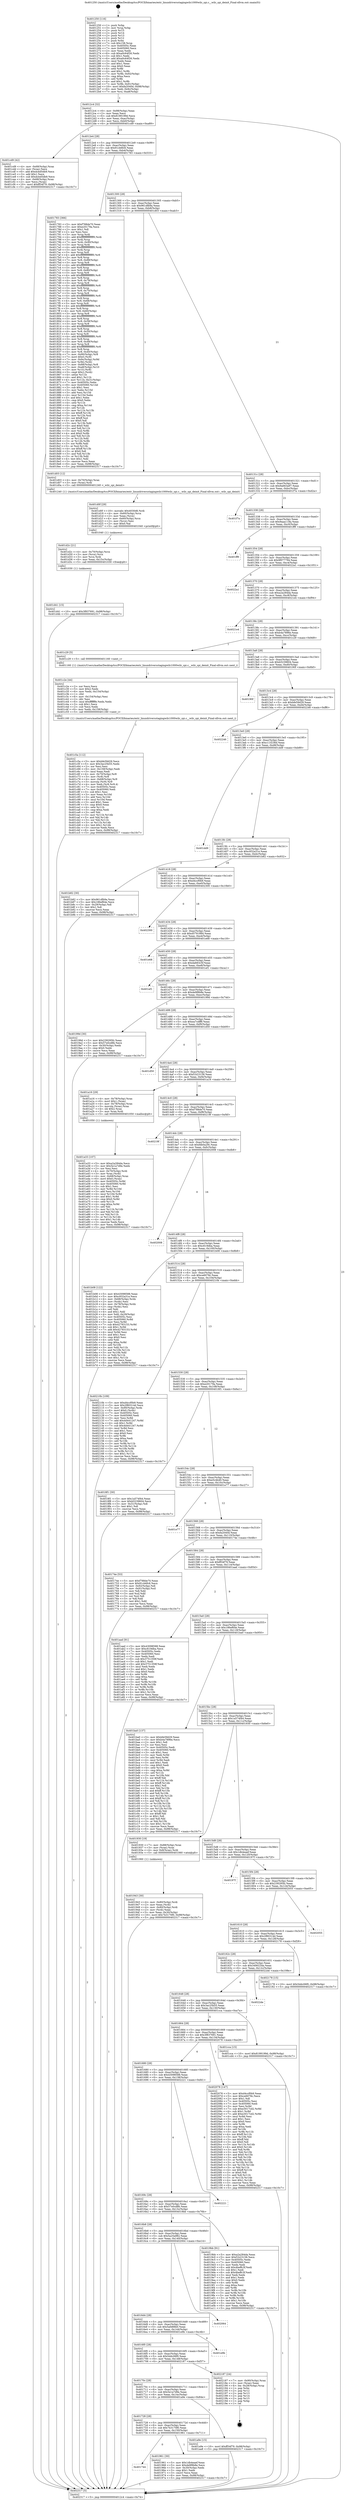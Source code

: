 digraph "0x401250" {
  label = "0x401250 (/mnt/c/Users/mathe/Desktop/tcc/POCII/binaries/extr_linuxdriversstagingwilc1000wilc_spi.c__wilc_spi_deinit_Final-ollvm.out::main(0))"
  labelloc = "t"
  node[shape=record]

  Entry [label="",width=0.3,height=0.3,shape=circle,fillcolor=black,style=filled]
  "0x4012c4" [label="{
     0x4012c4 [32]\l
     | [instrs]\l
     &nbsp;&nbsp;0x4012c4 \<+6\>: mov -0x98(%rbp),%eax\l
     &nbsp;&nbsp;0x4012ca \<+2\>: mov %eax,%ecx\l
     &nbsp;&nbsp;0x4012cc \<+6\>: sub $0x8199199d,%ecx\l
     &nbsp;&nbsp;0x4012d2 \<+6\>: mov %eax,-0xac(%rbp)\l
     &nbsp;&nbsp;0x4012d8 \<+6\>: mov %ecx,-0xb0(%rbp)\l
     &nbsp;&nbsp;0x4012de \<+6\>: je 0000000000401cd9 \<main+0xa89\>\l
  }"]
  "0x401cd9" [label="{
     0x401cd9 [42]\l
     | [instrs]\l
     &nbsp;&nbsp;0x401cd9 \<+4\>: mov -0x68(%rbp),%rax\l
     &nbsp;&nbsp;0x401cdd \<+2\>: mov (%rax),%ecx\l
     &nbsp;&nbsp;0x401cdf \<+6\>: add $0xdcbd5db9,%ecx\l
     &nbsp;&nbsp;0x401ce5 \<+3\>: add $0x1,%ecx\l
     &nbsp;&nbsp;0x401ce8 \<+6\>: sub $0xdcbd5db9,%ecx\l
     &nbsp;&nbsp;0x401cee \<+4\>: mov -0x68(%rbp),%rax\l
     &nbsp;&nbsp;0x401cf2 \<+2\>: mov %ecx,(%rax)\l
     &nbsp;&nbsp;0x401cf4 \<+10\>: movl $0xff34f79,-0x98(%rbp)\l
     &nbsp;&nbsp;0x401cfe \<+5\>: jmp 0000000000402317 \<main+0x10c7\>\l
  }"]
  "0x4012e4" [label="{
     0x4012e4 [28]\l
     | [instrs]\l
     &nbsp;&nbsp;0x4012e4 \<+5\>: jmp 00000000004012e9 \<main+0x99\>\l
     &nbsp;&nbsp;0x4012e9 \<+6\>: mov -0xac(%rbp),%eax\l
     &nbsp;&nbsp;0x4012ef \<+5\>: sub $0x91cb6fc6,%eax\l
     &nbsp;&nbsp;0x4012f4 \<+6\>: mov %eax,-0xb4(%rbp)\l
     &nbsp;&nbsp;0x4012fa \<+6\>: je 0000000000401783 \<main+0x533\>\l
  }"]
  Exit [label="",width=0.3,height=0.3,shape=circle,fillcolor=black,style=filled,peripheries=2]
  "0x401783" [label="{
     0x401783 [366]\l
     | [instrs]\l
     &nbsp;&nbsp;0x401783 \<+5\>: mov $0xf788de70,%eax\l
     &nbsp;&nbsp;0x401788 \<+5\>: mov $0xe20179a,%ecx\l
     &nbsp;&nbsp;0x40178d \<+2\>: mov $0x1,%dl\l
     &nbsp;&nbsp;0x40178f \<+2\>: xor %esi,%esi\l
     &nbsp;&nbsp;0x401791 \<+3\>: mov %rsp,%rdi\l
     &nbsp;&nbsp;0x401794 \<+4\>: add $0xfffffffffffffff0,%rdi\l
     &nbsp;&nbsp;0x401798 \<+3\>: mov %rdi,%rsp\l
     &nbsp;&nbsp;0x40179b \<+7\>: mov %rdi,-0x90(%rbp)\l
     &nbsp;&nbsp;0x4017a2 \<+3\>: mov %rsp,%rdi\l
     &nbsp;&nbsp;0x4017a5 \<+4\>: add $0xfffffffffffffff0,%rdi\l
     &nbsp;&nbsp;0x4017a9 \<+3\>: mov %rdi,%rsp\l
     &nbsp;&nbsp;0x4017ac \<+3\>: mov %rsp,%r8\l
     &nbsp;&nbsp;0x4017af \<+4\>: add $0xfffffffffffffff0,%r8\l
     &nbsp;&nbsp;0x4017b3 \<+3\>: mov %r8,%rsp\l
     &nbsp;&nbsp;0x4017b6 \<+7\>: mov %r8,-0x88(%rbp)\l
     &nbsp;&nbsp;0x4017bd \<+3\>: mov %rsp,%r8\l
     &nbsp;&nbsp;0x4017c0 \<+4\>: add $0xfffffffffffffff0,%r8\l
     &nbsp;&nbsp;0x4017c4 \<+3\>: mov %r8,%rsp\l
     &nbsp;&nbsp;0x4017c7 \<+4\>: mov %r8,-0x80(%rbp)\l
     &nbsp;&nbsp;0x4017cb \<+3\>: mov %rsp,%r8\l
     &nbsp;&nbsp;0x4017ce \<+4\>: add $0xfffffffffffffff0,%r8\l
     &nbsp;&nbsp;0x4017d2 \<+3\>: mov %r8,%rsp\l
     &nbsp;&nbsp;0x4017d5 \<+4\>: mov %r8,-0x78(%rbp)\l
     &nbsp;&nbsp;0x4017d9 \<+3\>: mov %rsp,%r8\l
     &nbsp;&nbsp;0x4017dc \<+4\>: add $0xfffffffffffffff0,%r8\l
     &nbsp;&nbsp;0x4017e0 \<+3\>: mov %r8,%rsp\l
     &nbsp;&nbsp;0x4017e3 \<+4\>: mov %r8,-0x70(%rbp)\l
     &nbsp;&nbsp;0x4017e7 \<+3\>: mov %rsp,%r8\l
     &nbsp;&nbsp;0x4017ea \<+4\>: add $0xfffffffffffffff0,%r8\l
     &nbsp;&nbsp;0x4017ee \<+3\>: mov %r8,%rsp\l
     &nbsp;&nbsp;0x4017f1 \<+4\>: mov %r8,-0x68(%rbp)\l
     &nbsp;&nbsp;0x4017f5 \<+3\>: mov %rsp,%r8\l
     &nbsp;&nbsp;0x4017f8 \<+4\>: add $0xfffffffffffffff0,%r8\l
     &nbsp;&nbsp;0x4017fc \<+3\>: mov %r8,%rsp\l
     &nbsp;&nbsp;0x4017ff \<+4\>: mov %r8,-0x60(%rbp)\l
     &nbsp;&nbsp;0x401803 \<+3\>: mov %rsp,%r8\l
     &nbsp;&nbsp;0x401806 \<+4\>: add $0xfffffffffffffff0,%r8\l
     &nbsp;&nbsp;0x40180a \<+3\>: mov %r8,%rsp\l
     &nbsp;&nbsp;0x40180d \<+4\>: mov %r8,-0x58(%rbp)\l
     &nbsp;&nbsp;0x401811 \<+3\>: mov %rsp,%r8\l
     &nbsp;&nbsp;0x401814 \<+4\>: add $0xfffffffffffffff0,%r8\l
     &nbsp;&nbsp;0x401818 \<+3\>: mov %r8,%rsp\l
     &nbsp;&nbsp;0x40181b \<+4\>: mov %r8,-0x50(%rbp)\l
     &nbsp;&nbsp;0x40181f \<+3\>: mov %rsp,%r8\l
     &nbsp;&nbsp;0x401822 \<+4\>: add $0xfffffffffffffff0,%r8\l
     &nbsp;&nbsp;0x401826 \<+3\>: mov %r8,%rsp\l
     &nbsp;&nbsp;0x401829 \<+4\>: mov %r8,-0x48(%rbp)\l
     &nbsp;&nbsp;0x40182d \<+3\>: mov %rsp,%r8\l
     &nbsp;&nbsp;0x401830 \<+4\>: add $0xfffffffffffffff0,%r8\l
     &nbsp;&nbsp;0x401834 \<+3\>: mov %r8,%rsp\l
     &nbsp;&nbsp;0x401837 \<+4\>: mov %r8,-0x40(%rbp)\l
     &nbsp;&nbsp;0x40183b \<+7\>: mov -0x90(%rbp),%r8\l
     &nbsp;&nbsp;0x401842 \<+7\>: movl $0x0,(%r8)\l
     &nbsp;&nbsp;0x401849 \<+7\>: mov -0x9c(%rbp),%r9d\l
     &nbsp;&nbsp;0x401850 \<+3\>: mov %r9d,(%rdi)\l
     &nbsp;&nbsp;0x401853 \<+7\>: mov -0x88(%rbp),%r8\l
     &nbsp;&nbsp;0x40185a \<+7\>: mov -0xa8(%rbp),%r10\l
     &nbsp;&nbsp;0x401861 \<+3\>: mov %r10,(%r8)\l
     &nbsp;&nbsp;0x401864 \<+3\>: cmpl $0x2,(%rdi)\l
     &nbsp;&nbsp;0x401867 \<+4\>: setne %r11b\l
     &nbsp;&nbsp;0x40186b \<+4\>: and $0x1,%r11b\l
     &nbsp;&nbsp;0x40186f \<+4\>: mov %r11b,-0x31(%rbp)\l
     &nbsp;&nbsp;0x401873 \<+7\>: mov 0x40505c,%ebx\l
     &nbsp;&nbsp;0x40187a \<+8\>: mov 0x405060,%r14d\l
     &nbsp;&nbsp;0x401882 \<+3\>: sub $0x1,%esi\l
     &nbsp;&nbsp;0x401885 \<+3\>: mov %ebx,%r15d\l
     &nbsp;&nbsp;0x401888 \<+3\>: add %esi,%r15d\l
     &nbsp;&nbsp;0x40188b \<+4\>: imul %r15d,%ebx\l
     &nbsp;&nbsp;0x40188f \<+3\>: and $0x1,%ebx\l
     &nbsp;&nbsp;0x401892 \<+3\>: cmp $0x0,%ebx\l
     &nbsp;&nbsp;0x401895 \<+4\>: sete %r11b\l
     &nbsp;&nbsp;0x401899 \<+4\>: cmp $0xa,%r14d\l
     &nbsp;&nbsp;0x40189d \<+4\>: setl %r12b\l
     &nbsp;&nbsp;0x4018a1 \<+3\>: mov %r11b,%r13b\l
     &nbsp;&nbsp;0x4018a4 \<+4\>: xor $0xff,%r13b\l
     &nbsp;&nbsp;0x4018a8 \<+3\>: mov %r12b,%sil\l
     &nbsp;&nbsp;0x4018ab \<+4\>: xor $0xff,%sil\l
     &nbsp;&nbsp;0x4018af \<+3\>: xor $0x0,%dl\l
     &nbsp;&nbsp;0x4018b2 \<+3\>: mov %r13b,%dil\l
     &nbsp;&nbsp;0x4018b5 \<+4\>: and $0x0,%dil\l
     &nbsp;&nbsp;0x4018b9 \<+3\>: and %dl,%r11b\l
     &nbsp;&nbsp;0x4018bc \<+3\>: mov %sil,%r8b\l
     &nbsp;&nbsp;0x4018bf \<+4\>: and $0x0,%r8b\l
     &nbsp;&nbsp;0x4018c3 \<+3\>: and %dl,%r12b\l
     &nbsp;&nbsp;0x4018c6 \<+3\>: or %r11b,%dil\l
     &nbsp;&nbsp;0x4018c9 \<+3\>: or %r12b,%r8b\l
     &nbsp;&nbsp;0x4018cc \<+3\>: xor %r8b,%dil\l
     &nbsp;&nbsp;0x4018cf \<+3\>: or %sil,%r13b\l
     &nbsp;&nbsp;0x4018d2 \<+4\>: xor $0xff,%r13b\l
     &nbsp;&nbsp;0x4018d6 \<+3\>: or $0x0,%dl\l
     &nbsp;&nbsp;0x4018d9 \<+3\>: and %dl,%r13b\l
     &nbsp;&nbsp;0x4018dc \<+3\>: or %r13b,%dil\l
     &nbsp;&nbsp;0x4018df \<+4\>: test $0x1,%dil\l
     &nbsp;&nbsp;0x4018e3 \<+3\>: cmovne %ecx,%eax\l
     &nbsp;&nbsp;0x4018e6 \<+6\>: mov %eax,-0x98(%rbp)\l
     &nbsp;&nbsp;0x4018ec \<+5\>: jmp 0000000000402317 \<main+0x10c7\>\l
  }"]
  "0x401300" [label="{
     0x401300 [28]\l
     | [instrs]\l
     &nbsp;&nbsp;0x401300 \<+5\>: jmp 0000000000401305 \<main+0xb5\>\l
     &nbsp;&nbsp;0x401305 \<+6\>: mov -0xac(%rbp),%eax\l
     &nbsp;&nbsp;0x40130b \<+5\>: sub $0x961dfb9a,%eax\l
     &nbsp;&nbsp;0x401310 \<+6\>: mov %eax,-0xb8(%rbp)\l
     &nbsp;&nbsp;0x401316 \<+6\>: je 0000000000401d03 \<main+0xab3\>\l
  }"]
  "0x401d41" [label="{
     0x401d41 [15]\l
     | [instrs]\l
     &nbsp;&nbsp;0x401d41 \<+10\>: movl $0x3f837691,-0x98(%rbp)\l
     &nbsp;&nbsp;0x401d4b \<+5\>: jmp 0000000000402317 \<main+0x10c7\>\l
  }"]
  "0x401d03" [label="{
     0x401d03 [12]\l
     | [instrs]\l
     &nbsp;&nbsp;0x401d03 \<+4\>: mov -0x70(%rbp),%rax\l
     &nbsp;&nbsp;0x401d07 \<+3\>: mov (%rax),%rdi\l
     &nbsp;&nbsp;0x401d0a \<+5\>: call 0000000000401240 \<_wilc_spi_deinit\>\l
     | [calls]\l
     &nbsp;&nbsp;0x401240 \{1\} (/mnt/c/Users/mathe/Desktop/tcc/POCII/binaries/extr_linuxdriversstagingwilc1000wilc_spi.c__wilc_spi_deinit_Final-ollvm.out::_wilc_spi_deinit)\l
  }"]
  "0x40131c" [label="{
     0x40131c [28]\l
     | [instrs]\l
     &nbsp;&nbsp;0x40131c \<+5\>: jmp 0000000000401321 \<main+0xd1\>\l
     &nbsp;&nbsp;0x401321 \<+6\>: mov -0xac(%rbp),%eax\l
     &nbsp;&nbsp;0x401327 \<+5\>: sub $0x9a663a97,%eax\l
     &nbsp;&nbsp;0x40132c \<+6\>: mov %eax,-0xbc(%rbp)\l
     &nbsp;&nbsp;0x401332 \<+6\>: je 0000000000401f7a \<main+0xd2a\>\l
  }"]
  "0x401d2c" [label="{
     0x401d2c [21]\l
     | [instrs]\l
     &nbsp;&nbsp;0x401d2c \<+4\>: mov -0x70(%rbp),%rcx\l
     &nbsp;&nbsp;0x401d30 \<+3\>: mov (%rcx),%rcx\l
     &nbsp;&nbsp;0x401d33 \<+3\>: mov %rcx,%rdi\l
     &nbsp;&nbsp;0x401d36 \<+6\>: mov %eax,-0x15c(%rbp)\l
     &nbsp;&nbsp;0x401d3c \<+5\>: call 0000000000401030 \<free@plt\>\l
     | [calls]\l
     &nbsp;&nbsp;0x401030 \{1\} (unknown)\l
  }"]
  "0x401f7a" [label="{
     0x401f7a\l
  }", style=dashed]
  "0x401338" [label="{
     0x401338 [28]\l
     | [instrs]\l
     &nbsp;&nbsp;0x401338 \<+5\>: jmp 000000000040133d \<main+0xed\>\l
     &nbsp;&nbsp;0x40133d \<+6\>: mov -0xac(%rbp),%eax\l
     &nbsp;&nbsp;0x401343 \<+5\>: sub $0x9aaa118a,%eax\l
     &nbsp;&nbsp;0x401348 \<+6\>: mov %eax,-0xc0(%rbp)\l
     &nbsp;&nbsp;0x40134e \<+6\>: je 0000000000401ff9 \<main+0xda9\>\l
  }"]
  "0x401d0f" [label="{
     0x401d0f [29]\l
     | [instrs]\l
     &nbsp;&nbsp;0x401d0f \<+10\>: movabs $0x4030d6,%rdi\l
     &nbsp;&nbsp;0x401d19 \<+4\>: mov -0x60(%rbp),%rcx\l
     &nbsp;&nbsp;0x401d1d \<+2\>: mov %eax,(%rcx)\l
     &nbsp;&nbsp;0x401d1f \<+4\>: mov -0x60(%rbp),%rcx\l
     &nbsp;&nbsp;0x401d23 \<+2\>: mov (%rcx),%esi\l
     &nbsp;&nbsp;0x401d25 \<+2\>: mov $0x0,%al\l
     &nbsp;&nbsp;0x401d27 \<+5\>: call 0000000000401040 \<printf@plt\>\l
     | [calls]\l
     &nbsp;&nbsp;0x401040 \{1\} (unknown)\l
  }"]
  "0x401ff9" [label="{
     0x401ff9\l
  }", style=dashed]
  "0x401354" [label="{
     0x401354 [28]\l
     | [instrs]\l
     &nbsp;&nbsp;0x401354 \<+5\>: jmp 0000000000401359 \<main+0x109\>\l
     &nbsp;&nbsp;0x401359 \<+6\>: mov -0xac(%rbp),%eax\l
     &nbsp;&nbsp;0x40135f \<+5\>: sub $0x9f077794,%eax\l
     &nbsp;&nbsp;0x401364 \<+6\>: mov %eax,-0xc4(%rbp)\l
     &nbsp;&nbsp;0x40136a \<+6\>: je 00000000004022a1 \<main+0x1051\>\l
  }"]
  "0x401c5a" [label="{
     0x401c5a [112]\l
     | [instrs]\l
     &nbsp;&nbsp;0x401c5a \<+5\>: mov $0xbfe59d29,%ecx\l
     &nbsp;&nbsp;0x401c5f \<+5\>: mov $0x3ac25b55,%edx\l
     &nbsp;&nbsp;0x401c64 \<+2\>: xor %esi,%esi\l
     &nbsp;&nbsp;0x401c66 \<+6\>: mov -0x158(%rbp),%edi\l
     &nbsp;&nbsp;0x401c6c \<+3\>: imul %eax,%edi\l
     &nbsp;&nbsp;0x401c6f \<+4\>: mov -0x70(%rbp),%r8\l
     &nbsp;&nbsp;0x401c73 \<+3\>: mov (%r8),%r8\l
     &nbsp;&nbsp;0x401c76 \<+4\>: mov -0x68(%rbp),%r9\l
     &nbsp;&nbsp;0x401c7a \<+3\>: movslq (%r9),%r9\l
     &nbsp;&nbsp;0x401c7d \<+4\>: mov %edi,(%r8,%r9,4)\l
     &nbsp;&nbsp;0x401c81 \<+7\>: mov 0x40505c,%eax\l
     &nbsp;&nbsp;0x401c88 \<+7\>: mov 0x405060,%edi\l
     &nbsp;&nbsp;0x401c8f \<+3\>: sub $0x1,%esi\l
     &nbsp;&nbsp;0x401c92 \<+3\>: mov %eax,%r10d\l
     &nbsp;&nbsp;0x401c95 \<+3\>: add %esi,%r10d\l
     &nbsp;&nbsp;0x401c98 \<+4\>: imul %r10d,%eax\l
     &nbsp;&nbsp;0x401c9c \<+3\>: and $0x1,%eax\l
     &nbsp;&nbsp;0x401c9f \<+3\>: cmp $0x0,%eax\l
     &nbsp;&nbsp;0x401ca2 \<+4\>: sete %r11b\l
     &nbsp;&nbsp;0x401ca6 \<+3\>: cmp $0xa,%edi\l
     &nbsp;&nbsp;0x401ca9 \<+3\>: setl %bl\l
     &nbsp;&nbsp;0x401cac \<+3\>: mov %r11b,%r14b\l
     &nbsp;&nbsp;0x401caf \<+3\>: and %bl,%r14b\l
     &nbsp;&nbsp;0x401cb2 \<+3\>: xor %bl,%r11b\l
     &nbsp;&nbsp;0x401cb5 \<+3\>: or %r11b,%r14b\l
     &nbsp;&nbsp;0x401cb8 \<+4\>: test $0x1,%r14b\l
     &nbsp;&nbsp;0x401cbc \<+3\>: cmovne %edx,%ecx\l
     &nbsp;&nbsp;0x401cbf \<+6\>: mov %ecx,-0x98(%rbp)\l
     &nbsp;&nbsp;0x401cc5 \<+5\>: jmp 0000000000402317 \<main+0x10c7\>\l
  }"]
  "0x4022a1" [label="{
     0x4022a1\l
  }", style=dashed]
  "0x401370" [label="{
     0x401370 [28]\l
     | [instrs]\l
     &nbsp;&nbsp;0x401370 \<+5\>: jmp 0000000000401375 \<main+0x125\>\l
     &nbsp;&nbsp;0x401375 \<+6\>: mov -0xac(%rbp),%eax\l
     &nbsp;&nbsp;0x40137b \<+5\>: sub $0xa2a284da,%eax\l
     &nbsp;&nbsp;0x401380 \<+6\>: mov %eax,-0xc8(%rbp)\l
     &nbsp;&nbsp;0x401386 \<+6\>: je 00000000004021e4 \<main+0xf94\>\l
  }"]
  "0x401c2e" [label="{
     0x401c2e [44]\l
     | [instrs]\l
     &nbsp;&nbsp;0x401c2e \<+2\>: xor %ecx,%ecx\l
     &nbsp;&nbsp;0x401c30 \<+5\>: mov $0x2,%edx\l
     &nbsp;&nbsp;0x401c35 \<+6\>: mov %edx,-0x154(%rbp)\l
     &nbsp;&nbsp;0x401c3b \<+1\>: cltd\l
     &nbsp;&nbsp;0x401c3c \<+6\>: mov -0x154(%rbp),%esi\l
     &nbsp;&nbsp;0x401c42 \<+2\>: idiv %esi\l
     &nbsp;&nbsp;0x401c44 \<+6\>: imul $0xfffffffe,%edx,%edx\l
     &nbsp;&nbsp;0x401c4a \<+3\>: sub $0x1,%ecx\l
     &nbsp;&nbsp;0x401c4d \<+2\>: sub %ecx,%edx\l
     &nbsp;&nbsp;0x401c4f \<+6\>: mov %edx,-0x158(%rbp)\l
     &nbsp;&nbsp;0x401c55 \<+5\>: call 0000000000401160 \<next_i\>\l
     | [calls]\l
     &nbsp;&nbsp;0x401160 \{1\} (/mnt/c/Users/mathe/Desktop/tcc/POCII/binaries/extr_linuxdriversstagingwilc1000wilc_spi.c__wilc_spi_deinit_Final-ollvm.out::next_i)\l
  }"]
  "0x4021e4" [label="{
     0x4021e4\l
  }", style=dashed]
  "0x40138c" [label="{
     0x40138c [28]\l
     | [instrs]\l
     &nbsp;&nbsp;0x40138c \<+5\>: jmp 0000000000401391 \<main+0x141\>\l
     &nbsp;&nbsp;0x401391 \<+6\>: mov -0xac(%rbp),%eax\l
     &nbsp;&nbsp;0x401397 \<+5\>: sub $0xb4a7896e,%eax\l
     &nbsp;&nbsp;0x40139c \<+6\>: mov %eax,-0xcc(%rbp)\l
     &nbsp;&nbsp;0x4013a2 \<+6\>: je 0000000000401c29 \<main+0x9d9\>\l
  }"]
  "0x401a33" [label="{
     0x401a33 [107]\l
     | [instrs]\l
     &nbsp;&nbsp;0x401a33 \<+5\>: mov $0xa2a284da,%ecx\l
     &nbsp;&nbsp;0x401a38 \<+5\>: mov $0x5e1a7d9e,%edx\l
     &nbsp;&nbsp;0x401a3d \<+2\>: xor %esi,%esi\l
     &nbsp;&nbsp;0x401a3f \<+4\>: mov -0x70(%rbp),%rdi\l
     &nbsp;&nbsp;0x401a43 \<+3\>: mov %rax,(%rdi)\l
     &nbsp;&nbsp;0x401a46 \<+4\>: mov -0x68(%rbp),%rax\l
     &nbsp;&nbsp;0x401a4a \<+6\>: movl $0x0,(%rax)\l
     &nbsp;&nbsp;0x401a50 \<+8\>: mov 0x40505c,%r8d\l
     &nbsp;&nbsp;0x401a58 \<+8\>: mov 0x405060,%r9d\l
     &nbsp;&nbsp;0x401a60 \<+3\>: sub $0x1,%esi\l
     &nbsp;&nbsp;0x401a63 \<+3\>: mov %r8d,%r10d\l
     &nbsp;&nbsp;0x401a66 \<+3\>: add %esi,%r10d\l
     &nbsp;&nbsp;0x401a69 \<+4\>: imul %r10d,%r8d\l
     &nbsp;&nbsp;0x401a6d \<+4\>: and $0x1,%r8d\l
     &nbsp;&nbsp;0x401a71 \<+4\>: cmp $0x0,%r8d\l
     &nbsp;&nbsp;0x401a75 \<+4\>: sete %r11b\l
     &nbsp;&nbsp;0x401a79 \<+4\>: cmp $0xa,%r9d\l
     &nbsp;&nbsp;0x401a7d \<+3\>: setl %bl\l
     &nbsp;&nbsp;0x401a80 \<+3\>: mov %r11b,%r14b\l
     &nbsp;&nbsp;0x401a83 \<+3\>: and %bl,%r14b\l
     &nbsp;&nbsp;0x401a86 \<+3\>: xor %bl,%r11b\l
     &nbsp;&nbsp;0x401a89 \<+3\>: or %r11b,%r14b\l
     &nbsp;&nbsp;0x401a8c \<+4\>: test $0x1,%r14b\l
     &nbsp;&nbsp;0x401a90 \<+3\>: cmovne %edx,%ecx\l
     &nbsp;&nbsp;0x401a93 \<+6\>: mov %ecx,-0x98(%rbp)\l
     &nbsp;&nbsp;0x401a99 \<+5\>: jmp 0000000000402317 \<main+0x10c7\>\l
  }"]
  "0x401c29" [label="{
     0x401c29 [5]\l
     | [instrs]\l
     &nbsp;&nbsp;0x401c29 \<+5\>: call 0000000000401160 \<next_i\>\l
     | [calls]\l
     &nbsp;&nbsp;0x401160 \{1\} (/mnt/c/Users/mathe/Desktop/tcc/POCII/binaries/extr_linuxdriversstagingwilc1000wilc_spi.c__wilc_spi_deinit_Final-ollvm.out::next_i)\l
  }"]
  "0x4013a8" [label="{
     0x4013a8 [28]\l
     | [instrs]\l
     &nbsp;&nbsp;0x4013a8 \<+5\>: jmp 00000000004013ad \<main+0x15d\>\l
     &nbsp;&nbsp;0x4013ad \<+6\>: mov -0xac(%rbp),%eax\l
     &nbsp;&nbsp;0x4013b3 \<+5\>: sub $0xb5239604,%eax\l
     &nbsp;&nbsp;0x4013b8 \<+6\>: mov %eax,-0xd0(%rbp)\l
     &nbsp;&nbsp;0x4013be \<+6\>: je 000000000040190f \<main+0x6bf\>\l
  }"]
  "0x401744" [label="{
     0x401744\l
  }", style=dashed]
  "0x40190f" [label="{
     0x40190f\l
  }", style=dashed]
  "0x4013c4" [label="{
     0x4013c4 [28]\l
     | [instrs]\l
     &nbsp;&nbsp;0x4013c4 \<+5\>: jmp 00000000004013c9 \<main+0x179\>\l
     &nbsp;&nbsp;0x4013c9 \<+6\>: mov -0xac(%rbp),%eax\l
     &nbsp;&nbsp;0x4013cf \<+5\>: sub $0xbfe59d29,%eax\l
     &nbsp;&nbsp;0x4013d4 \<+6\>: mov %eax,-0xd4(%rbp)\l
     &nbsp;&nbsp;0x4013da \<+6\>: je 0000000000402246 \<main+0xff6\>\l
  }"]
  "0x401961" [label="{
     0x401961 [30]\l
     | [instrs]\l
     &nbsp;&nbsp;0x401961 \<+5\>: mov $0x1db4eaef,%eax\l
     &nbsp;&nbsp;0x401966 \<+5\>: mov $0xde9f8b8e,%ecx\l
     &nbsp;&nbsp;0x40196b \<+3\>: mov -0x30(%rbp),%edx\l
     &nbsp;&nbsp;0x40196e \<+3\>: cmp $0x1,%edx\l
     &nbsp;&nbsp;0x401971 \<+3\>: cmovl %ecx,%eax\l
     &nbsp;&nbsp;0x401974 \<+6\>: mov %eax,-0x98(%rbp)\l
     &nbsp;&nbsp;0x40197a \<+5\>: jmp 0000000000402317 \<main+0x10c7\>\l
  }"]
  "0x402246" [label="{
     0x402246\l
  }", style=dashed]
  "0x4013e0" [label="{
     0x4013e0 [28]\l
     | [instrs]\l
     &nbsp;&nbsp;0x4013e0 \<+5\>: jmp 00000000004013e5 \<main+0x195\>\l
     &nbsp;&nbsp;0x4013e5 \<+6\>: mov -0xac(%rbp),%eax\l
     &nbsp;&nbsp;0x4013eb \<+5\>: sub $0xc11f236d,%eax\l
     &nbsp;&nbsp;0x4013f0 \<+6\>: mov %eax,-0xd8(%rbp)\l
     &nbsp;&nbsp;0x4013f6 \<+6\>: je 0000000000401dd9 \<main+0xb89\>\l
  }"]
  "0x401728" [label="{
     0x401728 [28]\l
     | [instrs]\l
     &nbsp;&nbsp;0x401728 \<+5\>: jmp 000000000040172d \<main+0x4dd\>\l
     &nbsp;&nbsp;0x40172d \<+6\>: mov -0xac(%rbp),%eax\l
     &nbsp;&nbsp;0x401733 \<+5\>: sub $0x7b3170f0,%eax\l
     &nbsp;&nbsp;0x401738 \<+6\>: mov %eax,-0x150(%rbp)\l
     &nbsp;&nbsp;0x40173e \<+6\>: je 0000000000401961 \<main+0x711\>\l
  }"]
  "0x401dd9" [label="{
     0x401dd9\l
  }", style=dashed]
  "0x4013fc" [label="{
     0x4013fc [28]\l
     | [instrs]\l
     &nbsp;&nbsp;0x4013fc \<+5\>: jmp 0000000000401401 \<main+0x1b1\>\l
     &nbsp;&nbsp;0x401401 \<+6\>: mov -0xac(%rbp),%eax\l
     &nbsp;&nbsp;0x401407 \<+5\>: sub $0xc932a31e,%eax\l
     &nbsp;&nbsp;0x40140c \<+6\>: mov %eax,-0xdc(%rbp)\l
     &nbsp;&nbsp;0x401412 \<+6\>: je 0000000000401b82 \<main+0x932\>\l
  }"]
  "0x401a9e" [label="{
     0x401a9e [15]\l
     | [instrs]\l
     &nbsp;&nbsp;0x401a9e \<+10\>: movl $0xff34f79,-0x98(%rbp)\l
     &nbsp;&nbsp;0x401aa8 \<+5\>: jmp 0000000000402317 \<main+0x10c7\>\l
  }"]
  "0x401b82" [label="{
     0x401b82 [30]\l
     | [instrs]\l
     &nbsp;&nbsp;0x401b82 \<+5\>: mov $0x961dfb9a,%eax\l
     &nbsp;&nbsp;0x401b87 \<+5\>: mov $0x186ef64e,%ecx\l
     &nbsp;&nbsp;0x401b8c \<+3\>: mov -0x29(%rbp),%dl\l
     &nbsp;&nbsp;0x401b8f \<+3\>: test $0x1,%dl\l
     &nbsp;&nbsp;0x401b92 \<+3\>: cmovne %ecx,%eax\l
     &nbsp;&nbsp;0x401b95 \<+6\>: mov %eax,-0x98(%rbp)\l
     &nbsp;&nbsp;0x401b9b \<+5\>: jmp 0000000000402317 \<main+0x10c7\>\l
  }"]
  "0x401418" [label="{
     0x401418 [28]\l
     | [instrs]\l
     &nbsp;&nbsp;0x401418 \<+5\>: jmp 000000000040141d \<main+0x1cd\>\l
     &nbsp;&nbsp;0x40141d \<+6\>: mov -0xac(%rbp),%eax\l
     &nbsp;&nbsp;0x401423 \<+5\>: sub $0xd4ccf0b9,%eax\l
     &nbsp;&nbsp;0x401428 \<+6\>: mov %eax,-0xe0(%rbp)\l
     &nbsp;&nbsp;0x40142e \<+6\>: je 0000000000402300 \<main+0x10b0\>\l
  }"]
  "0x40170c" [label="{
     0x40170c [28]\l
     | [instrs]\l
     &nbsp;&nbsp;0x40170c \<+5\>: jmp 0000000000401711 \<main+0x4c1\>\l
     &nbsp;&nbsp;0x401711 \<+6\>: mov -0xac(%rbp),%eax\l
     &nbsp;&nbsp;0x401717 \<+5\>: sub $0x5e1a7d9e,%eax\l
     &nbsp;&nbsp;0x40171c \<+6\>: mov %eax,-0x14c(%rbp)\l
     &nbsp;&nbsp;0x401722 \<+6\>: je 0000000000401a9e \<main+0x84e\>\l
  }"]
  "0x402300" [label="{
     0x402300\l
  }", style=dashed]
  "0x401434" [label="{
     0x401434 [28]\l
     | [instrs]\l
     &nbsp;&nbsp;0x401434 \<+5\>: jmp 0000000000401439 \<main+0x1e9\>\l
     &nbsp;&nbsp;0x401439 \<+6\>: mov -0xac(%rbp),%eax\l
     &nbsp;&nbsp;0x40143f \<+5\>: sub $0xd5791884,%eax\l
     &nbsp;&nbsp;0x401444 \<+6\>: mov %eax,-0xe4(%rbp)\l
     &nbsp;&nbsp;0x40144a \<+6\>: je 0000000000401e68 \<main+0xc18\>\l
  }"]
  "0x402187" [label="{
     0x402187 [24]\l
     | [instrs]\l
     &nbsp;&nbsp;0x402187 \<+7\>: mov -0x90(%rbp),%rax\l
     &nbsp;&nbsp;0x40218e \<+2\>: mov (%rax),%eax\l
     &nbsp;&nbsp;0x402190 \<+4\>: lea -0x28(%rbp),%rsp\l
     &nbsp;&nbsp;0x402194 \<+1\>: pop %rbx\l
     &nbsp;&nbsp;0x402195 \<+2\>: pop %r12\l
     &nbsp;&nbsp;0x402197 \<+2\>: pop %r13\l
     &nbsp;&nbsp;0x402199 \<+2\>: pop %r14\l
     &nbsp;&nbsp;0x40219b \<+2\>: pop %r15\l
     &nbsp;&nbsp;0x40219d \<+1\>: pop %rbp\l
     &nbsp;&nbsp;0x40219e \<+1\>: ret\l
  }"]
  "0x401e68" [label="{
     0x401e68\l
  }", style=dashed]
  "0x401450" [label="{
     0x401450 [28]\l
     | [instrs]\l
     &nbsp;&nbsp;0x401450 \<+5\>: jmp 0000000000401455 \<main+0x205\>\l
     &nbsp;&nbsp;0x401455 \<+6\>: mov -0xac(%rbp),%eax\l
     &nbsp;&nbsp;0x40145b \<+5\>: sub $0xda683c5f,%eax\l
     &nbsp;&nbsp;0x401460 \<+6\>: mov %eax,-0xe8(%rbp)\l
     &nbsp;&nbsp;0x401466 \<+6\>: je 0000000000401ef1 \<main+0xca1\>\l
  }"]
  "0x4016f0" [label="{
     0x4016f0 [28]\l
     | [instrs]\l
     &nbsp;&nbsp;0x4016f0 \<+5\>: jmp 00000000004016f5 \<main+0x4a5\>\l
     &nbsp;&nbsp;0x4016f5 \<+6\>: mov -0xac(%rbp),%eax\l
     &nbsp;&nbsp;0x4016fb \<+5\>: sub $0x5ddc06f0,%eax\l
     &nbsp;&nbsp;0x401700 \<+6\>: mov %eax,-0x148(%rbp)\l
     &nbsp;&nbsp;0x401706 \<+6\>: je 0000000000402187 \<main+0xf37\>\l
  }"]
  "0x401ef1" [label="{
     0x401ef1\l
  }", style=dashed]
  "0x40146c" [label="{
     0x40146c [28]\l
     | [instrs]\l
     &nbsp;&nbsp;0x40146c \<+5\>: jmp 0000000000401471 \<main+0x221\>\l
     &nbsp;&nbsp;0x401471 \<+6\>: mov -0xac(%rbp),%eax\l
     &nbsp;&nbsp;0x401477 \<+5\>: sub $0xde9f8b8e,%eax\l
     &nbsp;&nbsp;0x40147c \<+6\>: mov %eax,-0xec(%rbp)\l
     &nbsp;&nbsp;0x401482 \<+6\>: je 000000000040199d \<main+0x74d\>\l
  }"]
  "0x401e9b" [label="{
     0x401e9b\l
  }", style=dashed]
  "0x40199d" [label="{
     0x40199d [30]\l
     | [instrs]\l
     &nbsp;&nbsp;0x40199d \<+5\>: mov $0x239295fc,%eax\l
     &nbsp;&nbsp;0x4019a2 \<+5\>: mov $0x57e0cd8b,%ecx\l
     &nbsp;&nbsp;0x4019a7 \<+3\>: mov -0x30(%rbp),%edx\l
     &nbsp;&nbsp;0x4019aa \<+3\>: cmp $0x0,%edx\l
     &nbsp;&nbsp;0x4019ad \<+3\>: cmove %ecx,%eax\l
     &nbsp;&nbsp;0x4019b0 \<+6\>: mov %eax,-0x98(%rbp)\l
     &nbsp;&nbsp;0x4019b6 \<+5\>: jmp 0000000000402317 \<main+0x10c7\>\l
  }"]
  "0x401488" [label="{
     0x401488 [28]\l
     | [instrs]\l
     &nbsp;&nbsp;0x401488 \<+5\>: jmp 000000000040148d \<main+0x23d\>\l
     &nbsp;&nbsp;0x40148d \<+6\>: mov -0xac(%rbp),%eax\l
     &nbsp;&nbsp;0x401493 \<+5\>: sub $0xea7cdff9,%eax\l
     &nbsp;&nbsp;0x401498 \<+6\>: mov %eax,-0xf0(%rbp)\l
     &nbsp;&nbsp;0x40149e \<+6\>: je 0000000000401d50 \<main+0xb00\>\l
  }"]
  "0x4016d4" [label="{
     0x4016d4 [28]\l
     | [instrs]\l
     &nbsp;&nbsp;0x4016d4 \<+5\>: jmp 00000000004016d9 \<main+0x489\>\l
     &nbsp;&nbsp;0x4016d9 \<+6\>: mov -0xac(%rbp),%eax\l
     &nbsp;&nbsp;0x4016df \<+5\>: sub $0x5afd88b0,%eax\l
     &nbsp;&nbsp;0x4016e4 \<+6\>: mov %eax,-0x144(%rbp)\l
     &nbsp;&nbsp;0x4016ea \<+6\>: je 0000000000401e9b \<main+0xc4b\>\l
  }"]
  "0x401d50" [label="{
     0x401d50\l
  }", style=dashed]
  "0x4014a4" [label="{
     0x4014a4 [28]\l
     | [instrs]\l
     &nbsp;&nbsp;0x4014a4 \<+5\>: jmp 00000000004014a9 \<main+0x259\>\l
     &nbsp;&nbsp;0x4014a9 \<+6\>: mov -0xac(%rbp),%eax\l
     &nbsp;&nbsp;0x4014af \<+5\>: sub $0xf1b23158,%eax\l
     &nbsp;&nbsp;0x4014b4 \<+6\>: mov %eax,-0xf4(%rbp)\l
     &nbsp;&nbsp;0x4014ba \<+6\>: je 0000000000401a16 \<main+0x7c6\>\l
  }"]
  "0x402064" [label="{
     0x402064\l
  }", style=dashed]
  "0x401a16" [label="{
     0x401a16 [29]\l
     | [instrs]\l
     &nbsp;&nbsp;0x401a16 \<+4\>: mov -0x78(%rbp),%rax\l
     &nbsp;&nbsp;0x401a1a \<+6\>: movl $0x1,(%rax)\l
     &nbsp;&nbsp;0x401a20 \<+4\>: mov -0x78(%rbp),%rax\l
     &nbsp;&nbsp;0x401a24 \<+3\>: movslq (%rax),%rax\l
     &nbsp;&nbsp;0x401a27 \<+4\>: shl $0x2,%rax\l
     &nbsp;&nbsp;0x401a2b \<+3\>: mov %rax,%rdi\l
     &nbsp;&nbsp;0x401a2e \<+5\>: call 0000000000401050 \<malloc@plt\>\l
     | [calls]\l
     &nbsp;&nbsp;0x401050 \{1\} (unknown)\l
  }"]
  "0x4014c0" [label="{
     0x4014c0 [28]\l
     | [instrs]\l
     &nbsp;&nbsp;0x4014c0 \<+5\>: jmp 00000000004014c5 \<main+0x275\>\l
     &nbsp;&nbsp;0x4014c5 \<+6\>: mov -0xac(%rbp),%eax\l
     &nbsp;&nbsp;0x4014cb \<+5\>: sub $0xf788de70,%eax\l
     &nbsp;&nbsp;0x4014d0 \<+6\>: mov %eax,-0xf8(%rbp)\l
     &nbsp;&nbsp;0x4014d6 \<+6\>: je 000000000040219f \<main+0xf4f\>\l
  }"]
  "0x4016b8" [label="{
     0x4016b8 [28]\l
     | [instrs]\l
     &nbsp;&nbsp;0x4016b8 \<+5\>: jmp 00000000004016bd \<main+0x46d\>\l
     &nbsp;&nbsp;0x4016bd \<+6\>: mov -0xac(%rbp),%eax\l
     &nbsp;&nbsp;0x4016c3 \<+5\>: sub $0x5a25a982,%eax\l
     &nbsp;&nbsp;0x4016c8 \<+6\>: mov %eax,-0x140(%rbp)\l
     &nbsp;&nbsp;0x4016ce \<+6\>: je 0000000000402064 \<main+0xe14\>\l
  }"]
  "0x40219f" [label="{
     0x40219f\l
  }", style=dashed]
  "0x4014dc" [label="{
     0x4014dc [28]\l
     | [instrs]\l
     &nbsp;&nbsp;0x4014dc \<+5\>: jmp 00000000004014e1 \<main+0x291\>\l
     &nbsp;&nbsp;0x4014e1 \<+6\>: mov -0xac(%rbp),%eax\l
     &nbsp;&nbsp;0x4014e7 \<+5\>: sub $0xfdb0a29c,%eax\l
     &nbsp;&nbsp;0x4014ec \<+6\>: mov %eax,-0xfc(%rbp)\l
     &nbsp;&nbsp;0x4014f2 \<+6\>: je 0000000000402008 \<main+0xdb8\>\l
  }"]
  "0x4019bb" [label="{
     0x4019bb [91]\l
     | [instrs]\l
     &nbsp;&nbsp;0x4019bb \<+5\>: mov $0xa2a284da,%eax\l
     &nbsp;&nbsp;0x4019c0 \<+5\>: mov $0xf1b23158,%ecx\l
     &nbsp;&nbsp;0x4019c5 \<+7\>: mov 0x40505c,%edx\l
     &nbsp;&nbsp;0x4019cc \<+7\>: mov 0x405060,%esi\l
     &nbsp;&nbsp;0x4019d3 \<+2\>: mov %edx,%edi\l
     &nbsp;&nbsp;0x4019d5 \<+6\>: add $0x4beffc3f,%edi\l
     &nbsp;&nbsp;0x4019db \<+3\>: sub $0x1,%edi\l
     &nbsp;&nbsp;0x4019de \<+6\>: sub $0x4beffc3f,%edi\l
     &nbsp;&nbsp;0x4019e4 \<+3\>: imul %edi,%edx\l
     &nbsp;&nbsp;0x4019e7 \<+3\>: and $0x1,%edx\l
     &nbsp;&nbsp;0x4019ea \<+3\>: cmp $0x0,%edx\l
     &nbsp;&nbsp;0x4019ed \<+4\>: sete %r8b\l
     &nbsp;&nbsp;0x4019f1 \<+3\>: cmp $0xa,%esi\l
     &nbsp;&nbsp;0x4019f4 \<+4\>: setl %r9b\l
     &nbsp;&nbsp;0x4019f8 \<+3\>: mov %r8b,%r10b\l
     &nbsp;&nbsp;0x4019fb \<+3\>: and %r9b,%r10b\l
     &nbsp;&nbsp;0x4019fe \<+3\>: xor %r9b,%r8b\l
     &nbsp;&nbsp;0x401a01 \<+3\>: or %r8b,%r10b\l
     &nbsp;&nbsp;0x401a04 \<+4\>: test $0x1,%r10b\l
     &nbsp;&nbsp;0x401a08 \<+3\>: cmovne %ecx,%eax\l
     &nbsp;&nbsp;0x401a0b \<+6\>: mov %eax,-0x98(%rbp)\l
     &nbsp;&nbsp;0x401a11 \<+5\>: jmp 0000000000402317 \<main+0x10c7\>\l
  }"]
  "0x402008" [label="{
     0x402008\l
  }", style=dashed]
  "0x4014f8" [label="{
     0x4014f8 [28]\l
     | [instrs]\l
     &nbsp;&nbsp;0x4014f8 \<+5\>: jmp 00000000004014fd \<main+0x2ad\>\l
     &nbsp;&nbsp;0x4014fd \<+6\>: mov -0xac(%rbp),%eax\l
     &nbsp;&nbsp;0x401503 \<+5\>: sub $0xc619dba,%eax\l
     &nbsp;&nbsp;0x401508 \<+6\>: mov %eax,-0x100(%rbp)\l
     &nbsp;&nbsp;0x40150e \<+6\>: je 0000000000401b08 \<main+0x8b8\>\l
  }"]
  "0x40169c" [label="{
     0x40169c [28]\l
     | [instrs]\l
     &nbsp;&nbsp;0x40169c \<+5\>: jmp 00000000004016a1 \<main+0x451\>\l
     &nbsp;&nbsp;0x4016a1 \<+6\>: mov -0xac(%rbp),%eax\l
     &nbsp;&nbsp;0x4016a7 \<+5\>: sub $0x57e0cd8b,%eax\l
     &nbsp;&nbsp;0x4016ac \<+6\>: mov %eax,-0x13c(%rbp)\l
     &nbsp;&nbsp;0x4016b2 \<+6\>: je 00000000004019bb \<main+0x76b\>\l
  }"]
  "0x401b08" [label="{
     0x401b08 [122]\l
     | [instrs]\l
     &nbsp;&nbsp;0x401b08 \<+5\>: mov $0x43098588,%eax\l
     &nbsp;&nbsp;0x401b0d \<+5\>: mov $0xc932a31e,%ecx\l
     &nbsp;&nbsp;0x401b12 \<+4\>: mov -0x68(%rbp),%rdx\l
     &nbsp;&nbsp;0x401b16 \<+2\>: mov (%rdx),%esi\l
     &nbsp;&nbsp;0x401b18 \<+4\>: mov -0x78(%rbp),%rdx\l
     &nbsp;&nbsp;0x401b1c \<+2\>: cmp (%rdx),%esi\l
     &nbsp;&nbsp;0x401b1e \<+4\>: setl %dil\l
     &nbsp;&nbsp;0x401b22 \<+4\>: and $0x1,%dil\l
     &nbsp;&nbsp;0x401b26 \<+4\>: mov %dil,-0x29(%rbp)\l
     &nbsp;&nbsp;0x401b2a \<+7\>: mov 0x40505c,%esi\l
     &nbsp;&nbsp;0x401b31 \<+8\>: mov 0x405060,%r8d\l
     &nbsp;&nbsp;0x401b39 \<+3\>: mov %esi,%r9d\l
     &nbsp;&nbsp;0x401b3c \<+7\>: sub $0x42783153,%r9d\l
     &nbsp;&nbsp;0x401b43 \<+4\>: sub $0x1,%r9d\l
     &nbsp;&nbsp;0x401b47 \<+7\>: add $0x42783153,%r9d\l
     &nbsp;&nbsp;0x401b4e \<+4\>: imul %r9d,%esi\l
     &nbsp;&nbsp;0x401b52 \<+3\>: and $0x1,%esi\l
     &nbsp;&nbsp;0x401b55 \<+3\>: cmp $0x0,%esi\l
     &nbsp;&nbsp;0x401b58 \<+4\>: sete %dil\l
     &nbsp;&nbsp;0x401b5c \<+4\>: cmp $0xa,%r8d\l
     &nbsp;&nbsp;0x401b60 \<+4\>: setl %r10b\l
     &nbsp;&nbsp;0x401b64 \<+3\>: mov %dil,%r11b\l
     &nbsp;&nbsp;0x401b67 \<+3\>: and %r10b,%r11b\l
     &nbsp;&nbsp;0x401b6a \<+3\>: xor %r10b,%dil\l
     &nbsp;&nbsp;0x401b6d \<+3\>: or %dil,%r11b\l
     &nbsp;&nbsp;0x401b70 \<+4\>: test $0x1,%r11b\l
     &nbsp;&nbsp;0x401b74 \<+3\>: cmovne %ecx,%eax\l
     &nbsp;&nbsp;0x401b77 \<+6\>: mov %eax,-0x98(%rbp)\l
     &nbsp;&nbsp;0x401b7d \<+5\>: jmp 0000000000402317 \<main+0x10c7\>\l
  }"]
  "0x401514" [label="{
     0x401514 [28]\l
     | [instrs]\l
     &nbsp;&nbsp;0x401514 \<+5\>: jmp 0000000000401519 \<main+0x2c9\>\l
     &nbsp;&nbsp;0x401519 \<+6\>: mov -0xac(%rbp),%eax\l
     &nbsp;&nbsp;0x40151f \<+5\>: sub $0xce6078c,%eax\l
     &nbsp;&nbsp;0x401524 \<+6\>: mov %eax,-0x104(%rbp)\l
     &nbsp;&nbsp;0x40152a \<+6\>: je 000000000040210b \<main+0xebb\>\l
  }"]
  "0x402221" [label="{
     0x402221\l
  }", style=dashed]
  "0x40210b" [label="{
     0x40210b [109]\l
     | [instrs]\l
     &nbsp;&nbsp;0x40210b \<+5\>: mov $0xd4ccf0b9,%eax\l
     &nbsp;&nbsp;0x402110 \<+5\>: mov $0x2f80314d,%ecx\l
     &nbsp;&nbsp;0x402115 \<+7\>: mov -0x90(%rbp),%rdx\l
     &nbsp;&nbsp;0x40211c \<+6\>: movl $0x0,(%rdx)\l
     &nbsp;&nbsp;0x402122 \<+7\>: mov 0x40505c,%esi\l
     &nbsp;&nbsp;0x402129 \<+7\>: mov 0x405060,%edi\l
     &nbsp;&nbsp;0x402130 \<+3\>: mov %esi,%r8d\l
     &nbsp;&nbsp;0x402133 \<+7\>: add $0x4d441247,%r8d\l
     &nbsp;&nbsp;0x40213a \<+4\>: sub $0x1,%r8d\l
     &nbsp;&nbsp;0x40213e \<+7\>: sub $0x4d441247,%r8d\l
     &nbsp;&nbsp;0x402145 \<+4\>: imul %r8d,%esi\l
     &nbsp;&nbsp;0x402149 \<+3\>: and $0x1,%esi\l
     &nbsp;&nbsp;0x40214c \<+3\>: cmp $0x0,%esi\l
     &nbsp;&nbsp;0x40214f \<+4\>: sete %r9b\l
     &nbsp;&nbsp;0x402153 \<+3\>: cmp $0xa,%edi\l
     &nbsp;&nbsp;0x402156 \<+4\>: setl %r10b\l
     &nbsp;&nbsp;0x40215a \<+3\>: mov %r9b,%r11b\l
     &nbsp;&nbsp;0x40215d \<+3\>: and %r10b,%r11b\l
     &nbsp;&nbsp;0x402160 \<+3\>: xor %r10b,%r9b\l
     &nbsp;&nbsp;0x402163 \<+3\>: or %r9b,%r11b\l
     &nbsp;&nbsp;0x402166 \<+4\>: test $0x1,%r11b\l
     &nbsp;&nbsp;0x40216a \<+3\>: cmovne %ecx,%eax\l
     &nbsp;&nbsp;0x40216d \<+6\>: mov %eax,-0x98(%rbp)\l
     &nbsp;&nbsp;0x402173 \<+5\>: jmp 0000000000402317 \<main+0x10c7\>\l
  }"]
  "0x401530" [label="{
     0x401530 [28]\l
     | [instrs]\l
     &nbsp;&nbsp;0x401530 \<+5\>: jmp 0000000000401535 \<main+0x2e5\>\l
     &nbsp;&nbsp;0x401535 \<+6\>: mov -0xac(%rbp),%eax\l
     &nbsp;&nbsp;0x40153b \<+5\>: sub $0xe20179a,%eax\l
     &nbsp;&nbsp;0x401540 \<+6\>: mov %eax,-0x108(%rbp)\l
     &nbsp;&nbsp;0x401546 \<+6\>: je 00000000004018f1 \<main+0x6a1\>\l
  }"]
  "0x401680" [label="{
     0x401680 [28]\l
     | [instrs]\l
     &nbsp;&nbsp;0x401680 \<+5\>: jmp 0000000000401685 \<main+0x435\>\l
     &nbsp;&nbsp;0x401685 \<+6\>: mov -0xac(%rbp),%eax\l
     &nbsp;&nbsp;0x40168b \<+5\>: sub $0x43098588,%eax\l
     &nbsp;&nbsp;0x401690 \<+6\>: mov %eax,-0x138(%rbp)\l
     &nbsp;&nbsp;0x401696 \<+6\>: je 0000000000402221 \<main+0xfd1\>\l
  }"]
  "0x4018f1" [label="{
     0x4018f1 [30]\l
     | [instrs]\l
     &nbsp;&nbsp;0x4018f1 \<+5\>: mov $0x1a574f44,%eax\l
     &nbsp;&nbsp;0x4018f6 \<+5\>: mov $0xb5239604,%ecx\l
     &nbsp;&nbsp;0x4018fb \<+3\>: mov -0x31(%rbp),%dl\l
     &nbsp;&nbsp;0x4018fe \<+3\>: test $0x1,%dl\l
     &nbsp;&nbsp;0x401901 \<+3\>: cmovne %ecx,%eax\l
     &nbsp;&nbsp;0x401904 \<+6\>: mov %eax,-0x98(%rbp)\l
     &nbsp;&nbsp;0x40190a \<+5\>: jmp 0000000000402317 \<main+0x10c7\>\l
  }"]
  "0x40154c" [label="{
     0x40154c [28]\l
     | [instrs]\l
     &nbsp;&nbsp;0x40154c \<+5\>: jmp 0000000000401551 \<main+0x301\>\l
     &nbsp;&nbsp;0x401551 \<+6\>: mov -0xac(%rbp),%eax\l
     &nbsp;&nbsp;0x401557 \<+5\>: sub $0xe5c4b40,%eax\l
     &nbsp;&nbsp;0x40155c \<+6\>: mov %eax,-0x10c(%rbp)\l
     &nbsp;&nbsp;0x401562 \<+6\>: je 0000000000401e77 \<main+0xc27\>\l
  }"]
  "0x402078" [label="{
     0x402078 [147]\l
     | [instrs]\l
     &nbsp;&nbsp;0x402078 \<+5\>: mov $0xd4ccf0b9,%eax\l
     &nbsp;&nbsp;0x40207d \<+5\>: mov $0xce6078c,%ecx\l
     &nbsp;&nbsp;0x402082 \<+2\>: mov $0x1,%dl\l
     &nbsp;&nbsp;0x402084 \<+7\>: mov 0x40505c,%esi\l
     &nbsp;&nbsp;0x40208b \<+7\>: mov 0x405060,%edi\l
     &nbsp;&nbsp;0x402092 \<+3\>: mov %esi,%r8d\l
     &nbsp;&nbsp;0x402095 \<+7\>: sub $0xe3017cd2,%r8d\l
     &nbsp;&nbsp;0x40209c \<+4\>: sub $0x1,%r8d\l
     &nbsp;&nbsp;0x4020a0 \<+7\>: add $0xe3017cd2,%r8d\l
     &nbsp;&nbsp;0x4020a7 \<+4\>: imul %r8d,%esi\l
     &nbsp;&nbsp;0x4020ab \<+3\>: and $0x1,%esi\l
     &nbsp;&nbsp;0x4020ae \<+3\>: cmp $0x0,%esi\l
     &nbsp;&nbsp;0x4020b1 \<+4\>: sete %r9b\l
     &nbsp;&nbsp;0x4020b5 \<+3\>: cmp $0xa,%edi\l
     &nbsp;&nbsp;0x4020b8 \<+4\>: setl %r10b\l
     &nbsp;&nbsp;0x4020bc \<+3\>: mov %r9b,%r11b\l
     &nbsp;&nbsp;0x4020bf \<+4\>: xor $0xff,%r11b\l
     &nbsp;&nbsp;0x4020c3 \<+3\>: mov %r10b,%bl\l
     &nbsp;&nbsp;0x4020c6 \<+3\>: xor $0xff,%bl\l
     &nbsp;&nbsp;0x4020c9 \<+3\>: xor $0x0,%dl\l
     &nbsp;&nbsp;0x4020cc \<+3\>: mov %r11b,%r14b\l
     &nbsp;&nbsp;0x4020cf \<+4\>: and $0x0,%r14b\l
     &nbsp;&nbsp;0x4020d3 \<+3\>: and %dl,%r9b\l
     &nbsp;&nbsp;0x4020d6 \<+3\>: mov %bl,%r15b\l
     &nbsp;&nbsp;0x4020d9 \<+4\>: and $0x0,%r15b\l
     &nbsp;&nbsp;0x4020dd \<+3\>: and %dl,%r10b\l
     &nbsp;&nbsp;0x4020e0 \<+3\>: or %r9b,%r14b\l
     &nbsp;&nbsp;0x4020e3 \<+3\>: or %r10b,%r15b\l
     &nbsp;&nbsp;0x4020e6 \<+3\>: xor %r15b,%r14b\l
     &nbsp;&nbsp;0x4020e9 \<+3\>: or %bl,%r11b\l
     &nbsp;&nbsp;0x4020ec \<+4\>: xor $0xff,%r11b\l
     &nbsp;&nbsp;0x4020f0 \<+3\>: or $0x0,%dl\l
     &nbsp;&nbsp;0x4020f3 \<+3\>: and %dl,%r11b\l
     &nbsp;&nbsp;0x4020f6 \<+3\>: or %r11b,%r14b\l
     &nbsp;&nbsp;0x4020f9 \<+4\>: test $0x1,%r14b\l
     &nbsp;&nbsp;0x4020fd \<+3\>: cmovne %ecx,%eax\l
     &nbsp;&nbsp;0x402100 \<+6\>: mov %eax,-0x98(%rbp)\l
     &nbsp;&nbsp;0x402106 \<+5\>: jmp 0000000000402317 \<main+0x10c7\>\l
  }"]
  "0x401e77" [label="{
     0x401e77\l
  }", style=dashed]
  "0x401568" [label="{
     0x401568 [28]\l
     | [instrs]\l
     &nbsp;&nbsp;0x401568 \<+5\>: jmp 000000000040156d \<main+0x31d\>\l
     &nbsp;&nbsp;0x40156d \<+6\>: mov -0xac(%rbp),%eax\l
     &nbsp;&nbsp;0x401573 \<+5\>: sub $0xfa2040d,%eax\l
     &nbsp;&nbsp;0x401578 \<+6\>: mov %eax,-0x110(%rbp)\l
     &nbsp;&nbsp;0x40157e \<+6\>: je 000000000040174e \<main+0x4fe\>\l
  }"]
  "0x401664" [label="{
     0x401664 [28]\l
     | [instrs]\l
     &nbsp;&nbsp;0x401664 \<+5\>: jmp 0000000000401669 \<main+0x419\>\l
     &nbsp;&nbsp;0x401669 \<+6\>: mov -0xac(%rbp),%eax\l
     &nbsp;&nbsp;0x40166f \<+5\>: sub $0x3f837691,%eax\l
     &nbsp;&nbsp;0x401674 \<+6\>: mov %eax,-0x134(%rbp)\l
     &nbsp;&nbsp;0x40167a \<+6\>: je 0000000000402078 \<main+0xe28\>\l
  }"]
  "0x40174e" [label="{
     0x40174e [53]\l
     | [instrs]\l
     &nbsp;&nbsp;0x40174e \<+5\>: mov $0xf788de70,%eax\l
     &nbsp;&nbsp;0x401753 \<+5\>: mov $0x91cb6fc6,%ecx\l
     &nbsp;&nbsp;0x401758 \<+6\>: mov -0x92(%rbp),%dl\l
     &nbsp;&nbsp;0x40175e \<+7\>: mov -0x91(%rbp),%sil\l
     &nbsp;&nbsp;0x401765 \<+3\>: mov %dl,%dil\l
     &nbsp;&nbsp;0x401768 \<+3\>: and %sil,%dil\l
     &nbsp;&nbsp;0x40176b \<+3\>: xor %sil,%dl\l
     &nbsp;&nbsp;0x40176e \<+3\>: or %dl,%dil\l
     &nbsp;&nbsp;0x401771 \<+4\>: test $0x1,%dil\l
     &nbsp;&nbsp;0x401775 \<+3\>: cmovne %ecx,%eax\l
     &nbsp;&nbsp;0x401778 \<+6\>: mov %eax,-0x98(%rbp)\l
     &nbsp;&nbsp;0x40177e \<+5\>: jmp 0000000000402317 \<main+0x10c7\>\l
  }"]
  "0x401584" [label="{
     0x401584 [28]\l
     | [instrs]\l
     &nbsp;&nbsp;0x401584 \<+5\>: jmp 0000000000401589 \<main+0x339\>\l
     &nbsp;&nbsp;0x401589 \<+6\>: mov -0xac(%rbp),%eax\l
     &nbsp;&nbsp;0x40158f \<+5\>: sub $0xff34f79,%eax\l
     &nbsp;&nbsp;0x401594 \<+6\>: mov %eax,-0x114(%rbp)\l
     &nbsp;&nbsp;0x40159a \<+6\>: je 0000000000401aad \<main+0x85d\>\l
  }"]
  "0x402317" [label="{
     0x402317 [5]\l
     | [instrs]\l
     &nbsp;&nbsp;0x402317 \<+5\>: jmp 00000000004012c4 \<main+0x74\>\l
  }"]
  "0x401250" [label="{
     0x401250 [116]\l
     | [instrs]\l
     &nbsp;&nbsp;0x401250 \<+1\>: push %rbp\l
     &nbsp;&nbsp;0x401251 \<+3\>: mov %rsp,%rbp\l
     &nbsp;&nbsp;0x401254 \<+2\>: push %r15\l
     &nbsp;&nbsp;0x401256 \<+2\>: push %r14\l
     &nbsp;&nbsp;0x401258 \<+2\>: push %r13\l
     &nbsp;&nbsp;0x40125a \<+2\>: push %r12\l
     &nbsp;&nbsp;0x40125c \<+1\>: push %rbx\l
     &nbsp;&nbsp;0x40125d \<+7\>: sub $0x158,%rsp\l
     &nbsp;&nbsp;0x401264 \<+7\>: mov 0x40505c,%eax\l
     &nbsp;&nbsp;0x40126b \<+7\>: mov 0x405060,%ecx\l
     &nbsp;&nbsp;0x401272 \<+2\>: mov %eax,%edx\l
     &nbsp;&nbsp;0x401274 \<+6\>: sub $0xa0c64f26,%edx\l
     &nbsp;&nbsp;0x40127a \<+3\>: sub $0x1,%edx\l
     &nbsp;&nbsp;0x40127d \<+6\>: add $0xa0c64f26,%edx\l
     &nbsp;&nbsp;0x401283 \<+3\>: imul %edx,%eax\l
     &nbsp;&nbsp;0x401286 \<+3\>: and $0x1,%eax\l
     &nbsp;&nbsp;0x401289 \<+3\>: cmp $0x0,%eax\l
     &nbsp;&nbsp;0x40128c \<+4\>: sete %r8b\l
     &nbsp;&nbsp;0x401290 \<+4\>: and $0x1,%r8b\l
     &nbsp;&nbsp;0x401294 \<+7\>: mov %r8b,-0x92(%rbp)\l
     &nbsp;&nbsp;0x40129b \<+3\>: cmp $0xa,%ecx\l
     &nbsp;&nbsp;0x40129e \<+4\>: setl %r8b\l
     &nbsp;&nbsp;0x4012a2 \<+4\>: and $0x1,%r8b\l
     &nbsp;&nbsp;0x4012a6 \<+7\>: mov %r8b,-0x91(%rbp)\l
     &nbsp;&nbsp;0x4012ad \<+10\>: movl $0xfa2040d,-0x98(%rbp)\l
     &nbsp;&nbsp;0x4012b7 \<+6\>: mov %edi,-0x9c(%rbp)\l
     &nbsp;&nbsp;0x4012bd \<+7\>: mov %rsi,-0xa8(%rbp)\l
  }"]
  "0x401cca" [label="{
     0x401cca [15]\l
     | [instrs]\l
     &nbsp;&nbsp;0x401cca \<+10\>: movl $0x8199199d,-0x98(%rbp)\l
     &nbsp;&nbsp;0x401cd4 \<+5\>: jmp 0000000000402317 \<main+0x10c7\>\l
  }"]
  "0x401648" [label="{
     0x401648 [28]\l
     | [instrs]\l
     &nbsp;&nbsp;0x401648 \<+5\>: jmp 000000000040164d \<main+0x3fd\>\l
     &nbsp;&nbsp;0x40164d \<+6\>: mov -0xac(%rbp),%eax\l
     &nbsp;&nbsp;0x401653 \<+5\>: sub $0x3ac25b55,%eax\l
     &nbsp;&nbsp;0x401658 \<+6\>: mov %eax,-0x130(%rbp)\l
     &nbsp;&nbsp;0x40165e \<+6\>: je 0000000000401cca \<main+0xa7a\>\l
  }"]
  "0x401aad" [label="{
     0x401aad [91]\l
     | [instrs]\l
     &nbsp;&nbsp;0x401aad \<+5\>: mov $0x43098588,%eax\l
     &nbsp;&nbsp;0x401ab2 \<+5\>: mov $0xc619dba,%ecx\l
     &nbsp;&nbsp;0x401ab7 \<+7\>: mov 0x40505c,%edx\l
     &nbsp;&nbsp;0x401abe \<+7\>: mov 0x405060,%esi\l
     &nbsp;&nbsp;0x401ac5 \<+2\>: mov %edx,%edi\l
     &nbsp;&nbsp;0x401ac7 \<+6\>: sub $0x3751359f,%edi\l
     &nbsp;&nbsp;0x401acd \<+3\>: sub $0x1,%edi\l
     &nbsp;&nbsp;0x401ad0 \<+6\>: add $0x3751359f,%edi\l
     &nbsp;&nbsp;0x401ad6 \<+3\>: imul %edi,%edx\l
     &nbsp;&nbsp;0x401ad9 \<+3\>: and $0x1,%edx\l
     &nbsp;&nbsp;0x401adc \<+3\>: cmp $0x0,%edx\l
     &nbsp;&nbsp;0x401adf \<+4\>: sete %r8b\l
     &nbsp;&nbsp;0x401ae3 \<+3\>: cmp $0xa,%esi\l
     &nbsp;&nbsp;0x401ae6 \<+4\>: setl %r9b\l
     &nbsp;&nbsp;0x401aea \<+3\>: mov %r8b,%r10b\l
     &nbsp;&nbsp;0x401aed \<+3\>: and %r9b,%r10b\l
     &nbsp;&nbsp;0x401af0 \<+3\>: xor %r9b,%r8b\l
     &nbsp;&nbsp;0x401af3 \<+3\>: or %r8b,%r10b\l
     &nbsp;&nbsp;0x401af6 \<+4\>: test $0x1,%r10b\l
     &nbsp;&nbsp;0x401afa \<+3\>: cmovne %ecx,%eax\l
     &nbsp;&nbsp;0x401afd \<+6\>: mov %eax,-0x98(%rbp)\l
     &nbsp;&nbsp;0x401b03 \<+5\>: jmp 0000000000402317 \<main+0x10c7\>\l
  }"]
  "0x4015a0" [label="{
     0x4015a0 [28]\l
     | [instrs]\l
     &nbsp;&nbsp;0x4015a0 \<+5\>: jmp 00000000004015a5 \<main+0x355\>\l
     &nbsp;&nbsp;0x4015a5 \<+6\>: mov -0xac(%rbp),%eax\l
     &nbsp;&nbsp;0x4015ab \<+5\>: sub $0x186ef64e,%eax\l
     &nbsp;&nbsp;0x4015b0 \<+6\>: mov %eax,-0x118(%rbp)\l
     &nbsp;&nbsp;0x4015b6 \<+6\>: je 0000000000401ba0 \<main+0x950\>\l
  }"]
  "0x4022de" [label="{
     0x4022de\l
  }", style=dashed]
  "0x401ba0" [label="{
     0x401ba0 [137]\l
     | [instrs]\l
     &nbsp;&nbsp;0x401ba0 \<+5\>: mov $0xbfe59d29,%eax\l
     &nbsp;&nbsp;0x401ba5 \<+5\>: mov $0xb4a7896e,%ecx\l
     &nbsp;&nbsp;0x401baa \<+2\>: mov $0x1,%dl\l
     &nbsp;&nbsp;0x401bac \<+2\>: xor %esi,%esi\l
     &nbsp;&nbsp;0x401bae \<+7\>: mov 0x40505c,%edi\l
     &nbsp;&nbsp;0x401bb5 \<+8\>: mov 0x405060,%r8d\l
     &nbsp;&nbsp;0x401bbd \<+3\>: sub $0x1,%esi\l
     &nbsp;&nbsp;0x401bc0 \<+3\>: mov %edi,%r9d\l
     &nbsp;&nbsp;0x401bc3 \<+3\>: add %esi,%r9d\l
     &nbsp;&nbsp;0x401bc6 \<+4\>: imul %r9d,%edi\l
     &nbsp;&nbsp;0x401bca \<+3\>: and $0x1,%edi\l
     &nbsp;&nbsp;0x401bcd \<+3\>: cmp $0x0,%edi\l
     &nbsp;&nbsp;0x401bd0 \<+4\>: sete %r10b\l
     &nbsp;&nbsp;0x401bd4 \<+4\>: cmp $0xa,%r8d\l
     &nbsp;&nbsp;0x401bd8 \<+4\>: setl %r11b\l
     &nbsp;&nbsp;0x401bdc \<+3\>: mov %r10b,%bl\l
     &nbsp;&nbsp;0x401bdf \<+3\>: xor $0xff,%bl\l
     &nbsp;&nbsp;0x401be2 \<+3\>: mov %r11b,%r14b\l
     &nbsp;&nbsp;0x401be5 \<+4\>: xor $0xff,%r14b\l
     &nbsp;&nbsp;0x401be9 \<+3\>: xor $0x1,%dl\l
     &nbsp;&nbsp;0x401bec \<+3\>: mov %bl,%r15b\l
     &nbsp;&nbsp;0x401bef \<+4\>: and $0xff,%r15b\l
     &nbsp;&nbsp;0x401bf3 \<+3\>: and %dl,%r10b\l
     &nbsp;&nbsp;0x401bf6 \<+3\>: mov %r14b,%r12b\l
     &nbsp;&nbsp;0x401bf9 \<+4\>: and $0xff,%r12b\l
     &nbsp;&nbsp;0x401bfd \<+3\>: and %dl,%r11b\l
     &nbsp;&nbsp;0x401c00 \<+3\>: or %r10b,%r15b\l
     &nbsp;&nbsp;0x401c03 \<+3\>: or %r11b,%r12b\l
     &nbsp;&nbsp;0x401c06 \<+3\>: xor %r12b,%r15b\l
     &nbsp;&nbsp;0x401c09 \<+3\>: or %r14b,%bl\l
     &nbsp;&nbsp;0x401c0c \<+3\>: xor $0xff,%bl\l
     &nbsp;&nbsp;0x401c0f \<+3\>: or $0x1,%dl\l
     &nbsp;&nbsp;0x401c12 \<+2\>: and %dl,%bl\l
     &nbsp;&nbsp;0x401c14 \<+3\>: or %bl,%r15b\l
     &nbsp;&nbsp;0x401c17 \<+4\>: test $0x1,%r15b\l
     &nbsp;&nbsp;0x401c1b \<+3\>: cmovne %ecx,%eax\l
     &nbsp;&nbsp;0x401c1e \<+6\>: mov %eax,-0x98(%rbp)\l
     &nbsp;&nbsp;0x401c24 \<+5\>: jmp 0000000000402317 \<main+0x10c7\>\l
  }"]
  "0x4015bc" [label="{
     0x4015bc [28]\l
     | [instrs]\l
     &nbsp;&nbsp;0x4015bc \<+5\>: jmp 00000000004015c1 \<main+0x371\>\l
     &nbsp;&nbsp;0x4015c1 \<+6\>: mov -0xac(%rbp),%eax\l
     &nbsp;&nbsp;0x4015c7 \<+5\>: sub $0x1a574f44,%eax\l
     &nbsp;&nbsp;0x4015cc \<+6\>: mov %eax,-0x11c(%rbp)\l
     &nbsp;&nbsp;0x4015d2 \<+6\>: je 0000000000401930 \<main+0x6e0\>\l
  }"]
  "0x40162c" [label="{
     0x40162c [28]\l
     | [instrs]\l
     &nbsp;&nbsp;0x40162c \<+5\>: jmp 0000000000401631 \<main+0x3e1\>\l
     &nbsp;&nbsp;0x401631 \<+6\>: mov -0xac(%rbp),%eax\l
     &nbsp;&nbsp;0x401637 \<+5\>: sub $0x3490234a,%eax\l
     &nbsp;&nbsp;0x40163c \<+6\>: mov %eax,-0x12c(%rbp)\l
     &nbsp;&nbsp;0x401642 \<+6\>: je 00000000004022de \<main+0x108e\>\l
  }"]
  "0x401930" [label="{
     0x401930 [19]\l
     | [instrs]\l
     &nbsp;&nbsp;0x401930 \<+7\>: mov -0x88(%rbp),%rax\l
     &nbsp;&nbsp;0x401937 \<+3\>: mov (%rax),%rax\l
     &nbsp;&nbsp;0x40193a \<+4\>: mov 0x8(%rax),%rdi\l
     &nbsp;&nbsp;0x40193e \<+5\>: call 0000000000401060 \<atoi@plt\>\l
     | [calls]\l
     &nbsp;&nbsp;0x401060 \{1\} (unknown)\l
  }"]
  "0x4015d8" [label="{
     0x4015d8 [28]\l
     | [instrs]\l
     &nbsp;&nbsp;0x4015d8 \<+5\>: jmp 00000000004015dd \<main+0x38d\>\l
     &nbsp;&nbsp;0x4015dd \<+6\>: mov -0xac(%rbp),%eax\l
     &nbsp;&nbsp;0x4015e3 \<+5\>: sub $0x1db4eaef,%eax\l
     &nbsp;&nbsp;0x4015e8 \<+6\>: mov %eax,-0x120(%rbp)\l
     &nbsp;&nbsp;0x4015ee \<+6\>: je 000000000040197f \<main+0x72f\>\l
  }"]
  "0x401943" [label="{
     0x401943 [30]\l
     | [instrs]\l
     &nbsp;&nbsp;0x401943 \<+4\>: mov -0x80(%rbp),%rdi\l
     &nbsp;&nbsp;0x401947 \<+2\>: mov %eax,(%rdi)\l
     &nbsp;&nbsp;0x401949 \<+4\>: mov -0x80(%rbp),%rdi\l
     &nbsp;&nbsp;0x40194d \<+2\>: mov (%rdi),%eax\l
     &nbsp;&nbsp;0x40194f \<+3\>: mov %eax,-0x30(%rbp)\l
     &nbsp;&nbsp;0x401952 \<+10\>: movl $0x7b3170f0,-0x98(%rbp)\l
     &nbsp;&nbsp;0x40195c \<+5\>: jmp 0000000000402317 \<main+0x10c7\>\l
  }"]
  "0x402178" [label="{
     0x402178 [15]\l
     | [instrs]\l
     &nbsp;&nbsp;0x402178 \<+10\>: movl $0x5ddc06f0,-0x98(%rbp)\l
     &nbsp;&nbsp;0x402182 \<+5\>: jmp 0000000000402317 \<main+0x10c7\>\l
  }"]
  "0x40197f" [label="{
     0x40197f\l
  }", style=dashed]
  "0x4015f4" [label="{
     0x4015f4 [28]\l
     | [instrs]\l
     &nbsp;&nbsp;0x4015f4 \<+5\>: jmp 00000000004015f9 \<main+0x3a9\>\l
     &nbsp;&nbsp;0x4015f9 \<+6\>: mov -0xac(%rbp),%eax\l
     &nbsp;&nbsp;0x4015ff \<+5\>: sub $0x239295fc,%eax\l
     &nbsp;&nbsp;0x401604 \<+6\>: mov %eax,-0x124(%rbp)\l
     &nbsp;&nbsp;0x40160a \<+6\>: je 0000000000402055 \<main+0xe05\>\l
  }"]
  "0x401610" [label="{
     0x401610 [28]\l
     | [instrs]\l
     &nbsp;&nbsp;0x401610 \<+5\>: jmp 0000000000401615 \<main+0x3c5\>\l
     &nbsp;&nbsp;0x401615 \<+6\>: mov -0xac(%rbp),%eax\l
     &nbsp;&nbsp;0x40161b \<+5\>: sub $0x2f80314d,%eax\l
     &nbsp;&nbsp;0x401620 \<+6\>: mov %eax,-0x128(%rbp)\l
     &nbsp;&nbsp;0x401626 \<+6\>: je 0000000000402178 \<main+0xf28\>\l
  }"]
  "0x402055" [label="{
     0x402055\l
  }", style=dashed]
  Entry -> "0x401250" [label=" 1"]
  "0x4012c4" -> "0x401cd9" [label=" 1"]
  "0x4012c4" -> "0x4012e4" [label=" 23"]
  "0x402187" -> Exit [label=" 1"]
  "0x4012e4" -> "0x401783" [label=" 1"]
  "0x4012e4" -> "0x401300" [label=" 22"]
  "0x402178" -> "0x402317" [label=" 1"]
  "0x401300" -> "0x401d03" [label=" 1"]
  "0x401300" -> "0x40131c" [label=" 21"]
  "0x40210b" -> "0x402317" [label=" 1"]
  "0x40131c" -> "0x401f7a" [label=" 0"]
  "0x40131c" -> "0x401338" [label=" 21"]
  "0x402078" -> "0x402317" [label=" 1"]
  "0x401338" -> "0x401ff9" [label=" 0"]
  "0x401338" -> "0x401354" [label=" 21"]
  "0x401d41" -> "0x402317" [label=" 1"]
  "0x401354" -> "0x4022a1" [label=" 0"]
  "0x401354" -> "0x401370" [label=" 21"]
  "0x401d2c" -> "0x401d41" [label=" 1"]
  "0x401370" -> "0x4021e4" [label=" 0"]
  "0x401370" -> "0x40138c" [label=" 21"]
  "0x401d0f" -> "0x401d2c" [label=" 1"]
  "0x40138c" -> "0x401c29" [label=" 1"]
  "0x40138c" -> "0x4013a8" [label=" 20"]
  "0x401d03" -> "0x401d0f" [label=" 1"]
  "0x4013a8" -> "0x40190f" [label=" 0"]
  "0x4013a8" -> "0x4013c4" [label=" 20"]
  "0x401cd9" -> "0x402317" [label=" 1"]
  "0x4013c4" -> "0x402246" [label=" 0"]
  "0x4013c4" -> "0x4013e0" [label=" 20"]
  "0x401cca" -> "0x402317" [label=" 1"]
  "0x4013e0" -> "0x401dd9" [label=" 0"]
  "0x4013e0" -> "0x4013fc" [label=" 20"]
  "0x401c2e" -> "0x401c5a" [label=" 1"]
  "0x4013fc" -> "0x401b82" [label=" 2"]
  "0x4013fc" -> "0x401418" [label=" 18"]
  "0x401c29" -> "0x401c2e" [label=" 1"]
  "0x401418" -> "0x402300" [label=" 0"]
  "0x401418" -> "0x401434" [label=" 18"]
  "0x401b82" -> "0x402317" [label=" 2"]
  "0x401434" -> "0x401e68" [label=" 0"]
  "0x401434" -> "0x401450" [label=" 18"]
  "0x401b08" -> "0x402317" [label=" 2"]
  "0x401450" -> "0x401ef1" [label=" 0"]
  "0x401450" -> "0x40146c" [label=" 18"]
  "0x401a9e" -> "0x402317" [label=" 1"]
  "0x40146c" -> "0x40199d" [label=" 1"]
  "0x40146c" -> "0x401488" [label=" 17"]
  "0x401a33" -> "0x402317" [label=" 1"]
  "0x401488" -> "0x401d50" [label=" 0"]
  "0x401488" -> "0x4014a4" [label=" 17"]
  "0x4019bb" -> "0x402317" [label=" 1"]
  "0x4014a4" -> "0x401a16" [label=" 1"]
  "0x4014a4" -> "0x4014c0" [label=" 16"]
  "0x40199d" -> "0x402317" [label=" 1"]
  "0x4014c0" -> "0x40219f" [label=" 0"]
  "0x4014c0" -> "0x4014dc" [label=" 16"]
  "0x401728" -> "0x401744" [label=" 0"]
  "0x4014dc" -> "0x402008" [label=" 0"]
  "0x4014dc" -> "0x4014f8" [label=" 16"]
  "0x401728" -> "0x401961" [label=" 1"]
  "0x4014f8" -> "0x401b08" [label=" 2"]
  "0x4014f8" -> "0x401514" [label=" 14"]
  "0x40170c" -> "0x401728" [label=" 1"]
  "0x401514" -> "0x40210b" [label=" 1"]
  "0x401514" -> "0x401530" [label=" 13"]
  "0x40170c" -> "0x401a9e" [label=" 1"]
  "0x401530" -> "0x4018f1" [label=" 1"]
  "0x401530" -> "0x40154c" [label=" 12"]
  "0x4016f0" -> "0x40170c" [label=" 2"]
  "0x40154c" -> "0x401e77" [label=" 0"]
  "0x40154c" -> "0x401568" [label=" 12"]
  "0x4016f0" -> "0x402187" [label=" 1"]
  "0x401568" -> "0x40174e" [label=" 1"]
  "0x401568" -> "0x401584" [label=" 11"]
  "0x40174e" -> "0x402317" [label=" 1"]
  "0x401250" -> "0x4012c4" [label=" 1"]
  "0x402317" -> "0x4012c4" [label=" 23"]
  "0x4016d4" -> "0x4016f0" [label=" 3"]
  "0x401783" -> "0x402317" [label=" 1"]
  "0x4018f1" -> "0x402317" [label=" 1"]
  "0x4016d4" -> "0x401e9b" [label=" 0"]
  "0x401584" -> "0x401aad" [label=" 2"]
  "0x401584" -> "0x4015a0" [label=" 9"]
  "0x4016b8" -> "0x4016d4" [label=" 3"]
  "0x4015a0" -> "0x401ba0" [label=" 1"]
  "0x4015a0" -> "0x4015bc" [label=" 8"]
  "0x4016b8" -> "0x402064" [label=" 0"]
  "0x4015bc" -> "0x401930" [label=" 1"]
  "0x4015bc" -> "0x4015d8" [label=" 7"]
  "0x401930" -> "0x401943" [label=" 1"]
  "0x401943" -> "0x402317" [label=" 1"]
  "0x40169c" -> "0x4016b8" [label=" 3"]
  "0x4015d8" -> "0x40197f" [label=" 0"]
  "0x4015d8" -> "0x4015f4" [label=" 7"]
  "0x40169c" -> "0x4019bb" [label=" 1"]
  "0x4015f4" -> "0x402055" [label=" 0"]
  "0x4015f4" -> "0x401610" [label=" 7"]
  "0x401c5a" -> "0x402317" [label=" 1"]
  "0x401610" -> "0x402178" [label=" 1"]
  "0x401610" -> "0x40162c" [label=" 6"]
  "0x401961" -> "0x402317" [label=" 1"]
  "0x40162c" -> "0x4022de" [label=" 0"]
  "0x40162c" -> "0x401648" [label=" 6"]
  "0x401a16" -> "0x401a33" [label=" 1"]
  "0x401648" -> "0x401cca" [label=" 1"]
  "0x401648" -> "0x401664" [label=" 5"]
  "0x401aad" -> "0x402317" [label=" 2"]
  "0x401664" -> "0x402078" [label=" 1"]
  "0x401664" -> "0x401680" [label=" 4"]
  "0x401ba0" -> "0x402317" [label=" 1"]
  "0x401680" -> "0x402221" [label=" 0"]
  "0x401680" -> "0x40169c" [label=" 4"]
}
